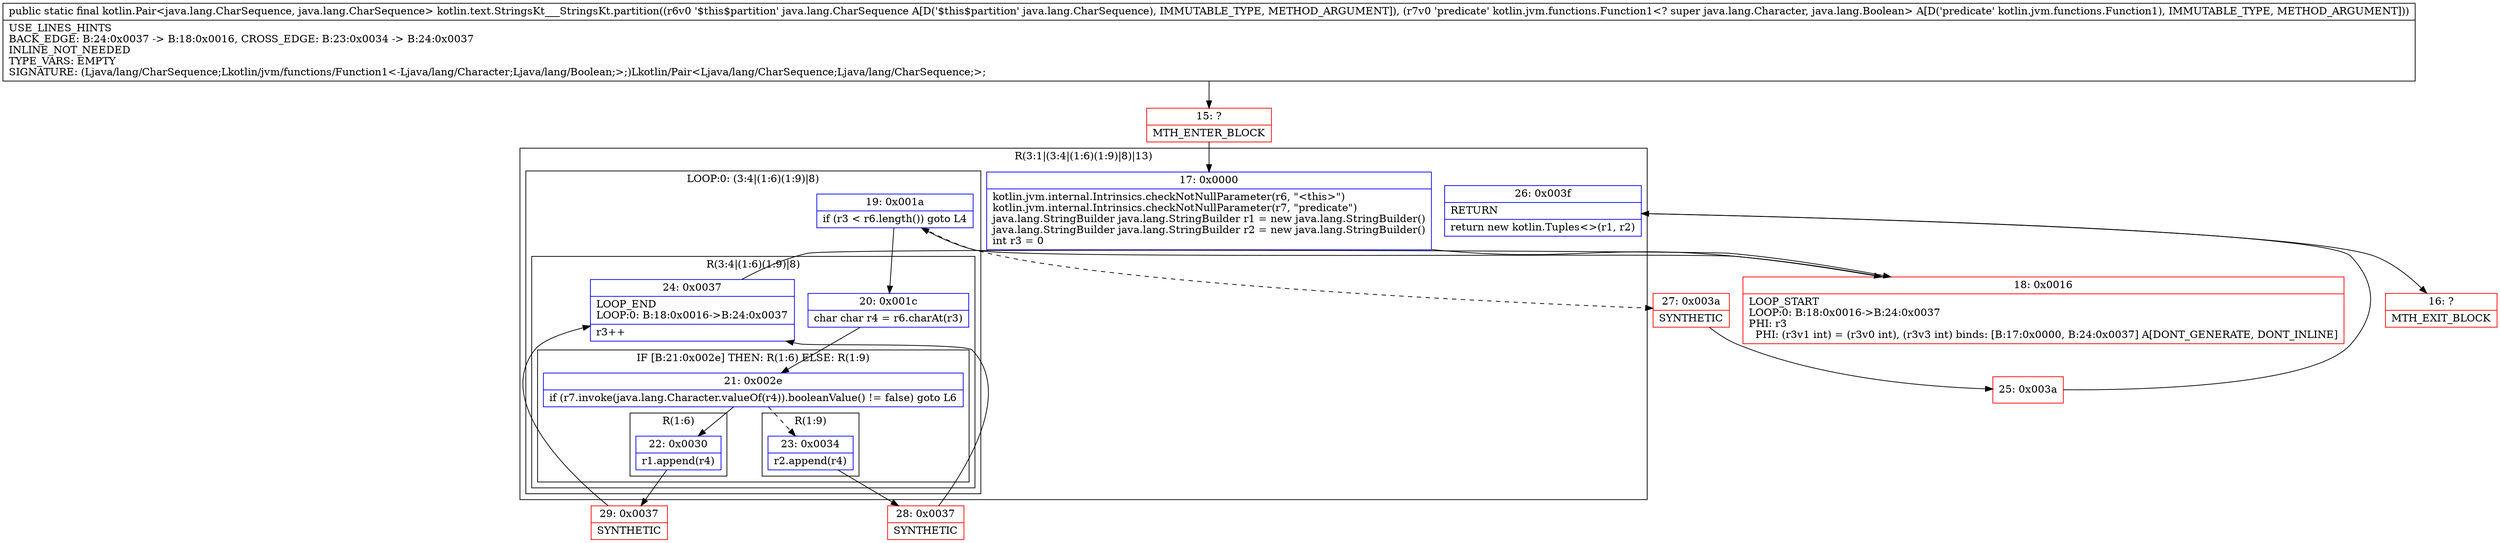 digraph "CFG forkotlin.text.StringsKt___StringsKt.partition(Ljava\/lang\/CharSequence;Lkotlin\/jvm\/functions\/Function1;)Lkotlin\/Pair;" {
subgraph cluster_Region_274867880 {
label = "R(3:1|(3:4|(1:6)(1:9)|8)|13)";
node [shape=record,color=blue];
Node_17 [shape=record,label="{17\:\ 0x0000|kotlin.jvm.internal.Intrinsics.checkNotNullParameter(r6, \"\<this\>\")\lkotlin.jvm.internal.Intrinsics.checkNotNullParameter(r7, \"predicate\")\ljava.lang.StringBuilder java.lang.StringBuilder r1 = new java.lang.StringBuilder()\ljava.lang.StringBuilder java.lang.StringBuilder r2 = new java.lang.StringBuilder()\lint r3 = 0\l}"];
subgraph cluster_LoopRegion_2012475908 {
label = "LOOP:0: (3:4|(1:6)(1:9)|8)";
node [shape=record,color=blue];
Node_19 [shape=record,label="{19\:\ 0x001a|if (r3 \< r6.length()) goto L4\l}"];
subgraph cluster_Region_1982188852 {
label = "R(3:4|(1:6)(1:9)|8)";
node [shape=record,color=blue];
Node_20 [shape=record,label="{20\:\ 0x001c|char char r4 = r6.charAt(r3)\l}"];
subgraph cluster_IfRegion_131562272 {
label = "IF [B:21:0x002e] THEN: R(1:6) ELSE: R(1:9)";
node [shape=record,color=blue];
Node_21 [shape=record,label="{21\:\ 0x002e|if (r7.invoke(java.lang.Character.valueOf(r4)).booleanValue() != false) goto L6\l}"];
subgraph cluster_Region_848851835 {
label = "R(1:6)";
node [shape=record,color=blue];
Node_22 [shape=record,label="{22\:\ 0x0030|r1.append(r4)\l}"];
}
subgraph cluster_Region_609914837 {
label = "R(1:9)";
node [shape=record,color=blue];
Node_23 [shape=record,label="{23\:\ 0x0034|r2.append(r4)\l}"];
}
}
Node_24 [shape=record,label="{24\:\ 0x0037|LOOP_END\lLOOP:0: B:18:0x0016\-\>B:24:0x0037\l|r3++\l}"];
}
}
Node_26 [shape=record,label="{26\:\ 0x003f|RETURN\l|return new kotlin.Tuples\<\>(r1, r2)\l}"];
}
Node_15 [shape=record,color=red,label="{15\:\ ?|MTH_ENTER_BLOCK\l}"];
Node_18 [shape=record,color=red,label="{18\:\ 0x0016|LOOP_START\lLOOP:0: B:18:0x0016\-\>B:24:0x0037\lPHI: r3 \l  PHI: (r3v1 int) = (r3v0 int), (r3v3 int) binds: [B:17:0x0000, B:24:0x0037] A[DONT_GENERATE, DONT_INLINE]\l}"];
Node_29 [shape=record,color=red,label="{29\:\ 0x0037|SYNTHETIC\l}"];
Node_28 [shape=record,color=red,label="{28\:\ 0x0037|SYNTHETIC\l}"];
Node_27 [shape=record,color=red,label="{27\:\ 0x003a|SYNTHETIC\l}"];
Node_25 [shape=record,color=red,label="{25\:\ 0x003a}"];
Node_16 [shape=record,color=red,label="{16\:\ ?|MTH_EXIT_BLOCK\l}"];
MethodNode[shape=record,label="{public static final kotlin.Pair\<java.lang.CharSequence, java.lang.CharSequence\> kotlin.text.StringsKt___StringsKt.partition((r6v0 '$this$partition' java.lang.CharSequence A[D('$this$partition' java.lang.CharSequence), IMMUTABLE_TYPE, METHOD_ARGUMENT]), (r7v0 'predicate' kotlin.jvm.functions.Function1\<? super java.lang.Character, java.lang.Boolean\> A[D('predicate' kotlin.jvm.functions.Function1), IMMUTABLE_TYPE, METHOD_ARGUMENT]))  | USE_LINES_HINTS\lBACK_EDGE: B:24:0x0037 \-\> B:18:0x0016, CROSS_EDGE: B:23:0x0034 \-\> B:24:0x0037\lINLINE_NOT_NEEDED\lTYPE_VARS: EMPTY\lSIGNATURE: (Ljava\/lang\/CharSequence;Lkotlin\/jvm\/functions\/Function1\<\-Ljava\/lang\/Character;Ljava\/lang\/Boolean;\>;)Lkotlin\/Pair\<Ljava\/lang\/CharSequence;Ljava\/lang\/CharSequence;\>;\l}"];
MethodNode -> Node_15;Node_17 -> Node_18;
Node_19 -> Node_20;
Node_19 -> Node_27[style=dashed];
Node_20 -> Node_21;
Node_21 -> Node_22;
Node_21 -> Node_23[style=dashed];
Node_22 -> Node_29;
Node_23 -> Node_28;
Node_24 -> Node_18;
Node_26 -> Node_16;
Node_15 -> Node_17;
Node_18 -> Node_19;
Node_29 -> Node_24;
Node_28 -> Node_24;
Node_27 -> Node_25;
Node_25 -> Node_26;
}

